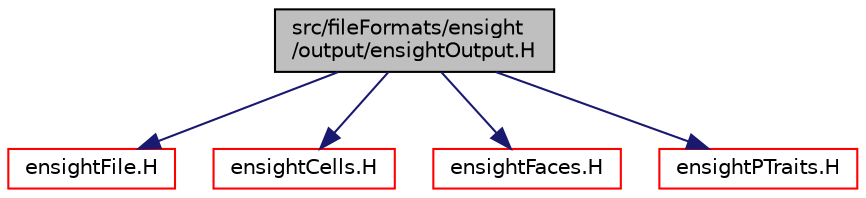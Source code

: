 digraph "src/fileFormats/ensight/output/ensightOutput.H"
{
  bgcolor="transparent";
  edge [fontname="Helvetica",fontsize="10",labelfontname="Helvetica",labelfontsize="10"];
  node [fontname="Helvetica",fontsize="10",shape=record];
  Node1 [label="src/fileFormats/ensight\l/output/ensightOutput.H",height=0.2,width=0.4,color="black", fillcolor="grey75", style="filled" fontcolor="black"];
  Node1 -> Node2 [color="midnightblue",fontsize="10",style="solid",fontname="Helvetica"];
  Node2 [label="ensightFile.H",height=0.2,width=0.4,color="red",URL="$ensightFile_8H.html"];
  Node1 -> Node3 [color="midnightblue",fontsize="10",style="solid",fontname="Helvetica"];
  Node3 [label="ensightCells.H",height=0.2,width=0.4,color="red",URL="$ensightCells_8H.html"];
  Node1 -> Node4 [color="midnightblue",fontsize="10",style="solid",fontname="Helvetica"];
  Node4 [label="ensightFaces.H",height=0.2,width=0.4,color="red",URL="$ensightFaces_8H.html"];
  Node1 -> Node5 [color="midnightblue",fontsize="10",style="solid",fontname="Helvetica"];
  Node5 [label="ensightPTraits.H",height=0.2,width=0.4,color="red",URL="$ensightPTraits_8H.html"];
}
